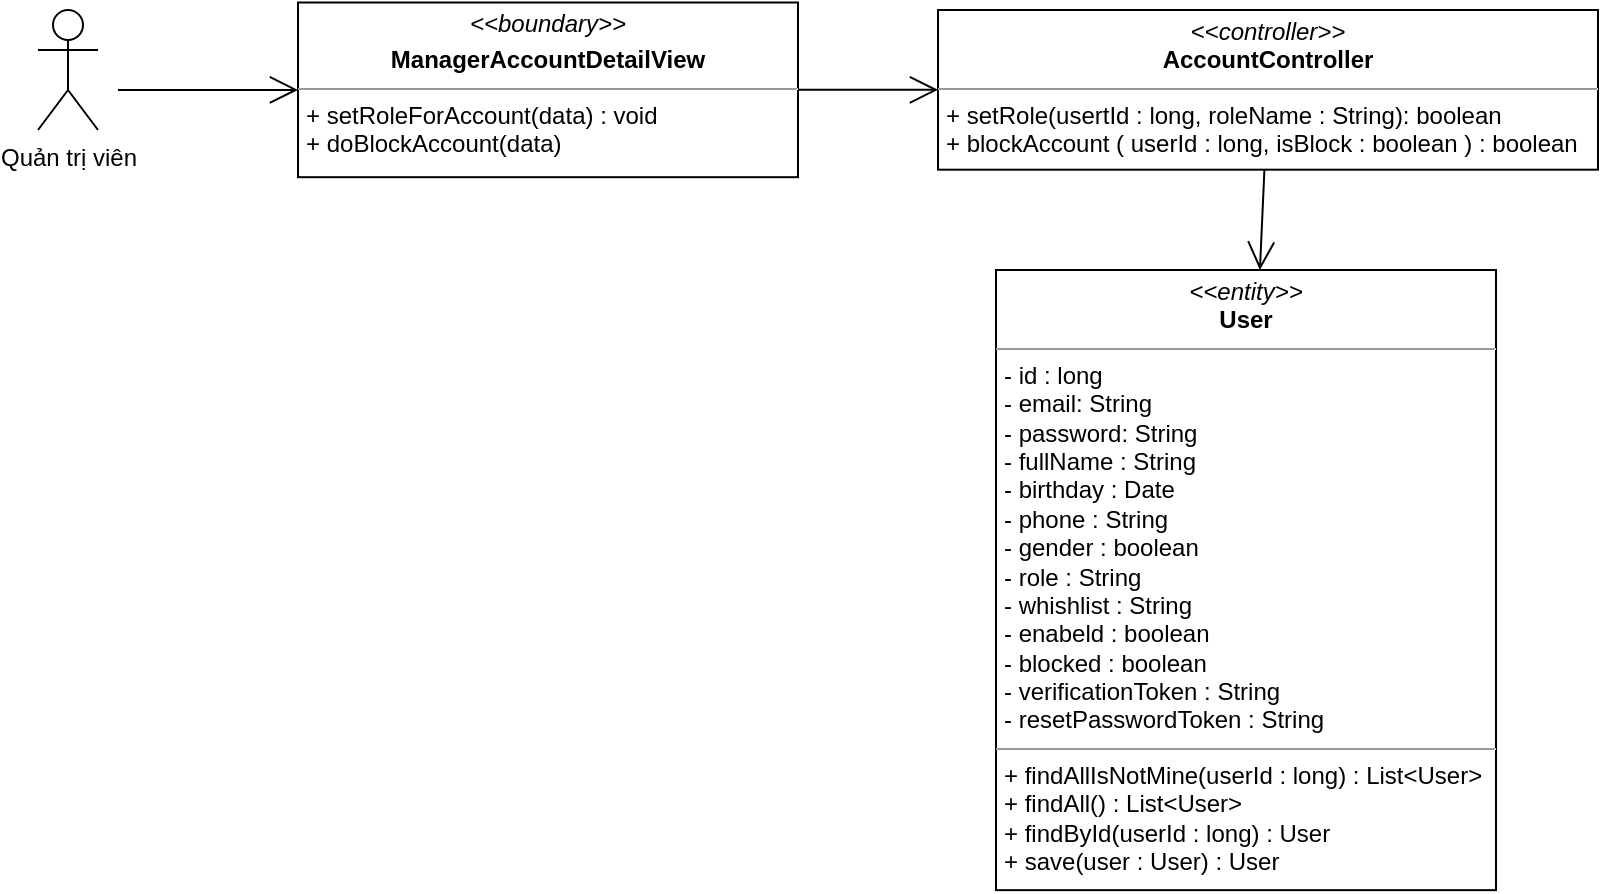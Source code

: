 <mxfile version="14.7.9" type="device"><diagram id="6TMBwP4FSSuG134VEI0d" name="Page-1"><mxGraphModel dx="1865" dy="521" grid="1" gridSize="10" guides="1" tooltips="1" connect="1" arrows="1" fold="1" page="1" pageScale="1" pageWidth="827" pageHeight="1169" math="0" shadow="0"><root><mxCell id="0"/><mxCell id="1" parent="0"/><mxCell id="LjGGSB5rnAWJNLF6Y--f-1" value="&lt;p style=&quot;margin: 0px ; margin-top: 4px ; text-align: center&quot;&gt;&lt;i&gt;&amp;lt;&amp;lt;boundary&amp;gt;&amp;gt;&lt;/i&gt;&lt;/p&gt;&lt;p style=&quot;margin: 0px ; margin-top: 4px ; text-align: center&quot;&gt;&lt;b&gt;ManagerAccountDetailView&lt;/b&gt;&lt;/p&gt;&lt;hr size=&quot;1&quot;&gt;&lt;p style=&quot;margin: 0px ; margin-left: 4px&quot;&gt;&lt;span&gt;+ setRoleForAccount(data) : void&lt;/span&gt;&lt;br&gt;&lt;/p&gt;&lt;p style=&quot;margin: 0px ; margin-left: 4px&quot;&gt;&lt;span&gt;+ doBlockAccount(data)&lt;/span&gt;&lt;/p&gt;" style="verticalAlign=top;align=left;overflow=fill;fontSize=12;fontFamily=Helvetica;html=1;" parent="1" vertex="1"><mxGeometry x="-60" y="146.25" width="250" height="87.34" as="geometry"/></mxCell><mxCell id="LjGGSB5rnAWJNLF6Y--f-2" value="" style="endArrow=open;endFill=1;endSize=12;html=1;entryX=0;entryY=0.5;entryDx=0;entryDy=0;exitX=1;exitY=0.5;exitDx=0;exitDy=0;" parent="1" source="LjGGSB5rnAWJNLF6Y--f-1" target="LjGGSB5rnAWJNLF6Y--f-7" edge="1"><mxGeometry width="160" relative="1" as="geometry"><mxPoint x="331" y="160" as="sourcePoint"/><mxPoint x="350" y="158.67" as="targetPoint"/></mxGeometry></mxCell><mxCell id="LjGGSB5rnAWJNLF6Y--f-4" value="&lt;p style=&quot;margin: 0px ; margin-top: 4px ; text-align: center&quot;&gt;&lt;i&gt;&amp;lt;&amp;lt;entity&amp;gt;&amp;gt;&lt;/i&gt;&lt;br&gt;&lt;b&gt;User&lt;/b&gt;&lt;/p&gt;&lt;hr size=&quot;1&quot;&gt;&lt;p style=&quot;margin: 0px ; margin-left: 4px&quot;&gt;- id : long&lt;/p&gt;&lt;p style=&quot;margin: 0px ; margin-left: 4px&quot;&gt;- email: String&lt;br&gt;- password: String&lt;/p&gt;&lt;p style=&quot;margin: 0px ; margin-left: 4px&quot;&gt;- fullName : String&lt;/p&gt;&lt;p style=&quot;margin: 0px ; margin-left: 4px&quot;&gt;- birthday : Date&lt;/p&gt;&lt;p style=&quot;margin: 0px ; margin-left: 4px&quot;&gt;- phone : String&lt;/p&gt;&lt;p style=&quot;margin: 0px ; margin-left: 4px&quot;&gt;- gender : boolean&lt;/p&gt;&lt;p style=&quot;margin: 0px ; margin-left: 4px&quot;&gt;- role : String&lt;/p&gt;&lt;p style=&quot;margin: 0px ; margin-left: 4px&quot;&gt;- whishlist : String&lt;/p&gt;&lt;p style=&quot;margin: 0px ; margin-left: 4px&quot;&gt;- enabeld : boolean&lt;/p&gt;&lt;p style=&quot;margin: 0px ; margin-left: 4px&quot;&gt;- blocked : boolean&lt;/p&gt;&lt;p style=&quot;margin: 0px ; margin-left: 4px&quot;&gt;- verificationToken : String&lt;/p&gt;&lt;p style=&quot;margin: 0px ; margin-left: 4px&quot;&gt;- resetPasswordToken : String&lt;/p&gt;&lt;hr size=&quot;1&quot;&gt;&lt;p style=&quot;margin: 0px 0px 0px 4px&quot;&gt;+ findAllIsNotMine(userId : long) : List&amp;lt;User&amp;gt;&lt;/p&gt;&lt;p style=&quot;margin: 0px 0px 0px 4px&quot;&gt;+ findAll() : List&amp;lt;User&amp;gt;&lt;/p&gt;&lt;p style=&quot;margin: 0px 0px 0px 4px&quot;&gt;+ findById(userId : long) : User&lt;/p&gt;&lt;p style=&quot;margin: 0px 0px 0px 4px&quot;&gt;+ save(user : User) : User&lt;/p&gt;" style="verticalAlign=top;align=left;overflow=fill;fontSize=12;fontFamily=Helvetica;html=1;" parent="1" vertex="1"><mxGeometry x="289" y="280" width="250" height="310.08" as="geometry"/></mxCell><mxCell id="LjGGSB5rnAWJNLF6Y--f-7" value="&lt;p style=&quot;margin: 0px ; margin-top: 4px ; text-align: center&quot;&gt;&lt;i&gt;&amp;lt;&amp;lt;controller&amp;gt;&amp;gt;&lt;/i&gt;&lt;br&gt;&lt;b&gt;AccountController&lt;/b&gt;&lt;/p&gt;&lt;hr size=&quot;1&quot;&gt;&lt;p style=&quot;margin: 0px ; margin-left: 4px&quot;&gt;+ setRole(usertId : long, roleName : String): boolean&lt;br&gt;&lt;/p&gt;&lt;p style=&quot;margin: 0px ; margin-left: 4px&quot;&gt;+ blockAccount ( userId : long, isBlock : boolean ) : boolean&lt;/p&gt;" style="verticalAlign=top;align=left;overflow=fill;fontSize=12;fontFamily=Helvetica;html=1;" parent="1" vertex="1"><mxGeometry x="260" y="150" width="330" height="79.84" as="geometry"/></mxCell><mxCell id="LjGGSB5rnAWJNLF6Y--f-12" value="" style="endArrow=open;endFill=1;endSize=12;html=1;" parent="1" source="LjGGSB5rnAWJNLF6Y--f-7" target="LjGGSB5rnAWJNLF6Y--f-4" edge="1"><mxGeometry width="160" relative="1" as="geometry"><mxPoint x="680" y="150" as="sourcePoint"/><mxPoint x="650" y="161.898" as="targetPoint"/></mxGeometry></mxCell><mxCell id="01V5mP6MnGbcdLb-KYFt-1" value="Quản trị viên&lt;br&gt;" style="shape=umlActor;verticalLabelPosition=bottom;verticalAlign=top;html=1;" parent="1" vertex="1"><mxGeometry x="-190" y="150" width="30" height="60" as="geometry"/></mxCell><mxCell id="01V5mP6MnGbcdLb-KYFt-2" value="" style="endArrow=open;endFill=1;endSize=12;html=1;" parent="1" target="LjGGSB5rnAWJNLF6Y--f-1" edge="1"><mxGeometry width="160" relative="1" as="geometry"><mxPoint x="-150" y="190" as="sourcePoint"/><mxPoint x="270" y="220" as="targetPoint"/></mxGeometry></mxCell></root></mxGraphModel></diagram></mxfile>